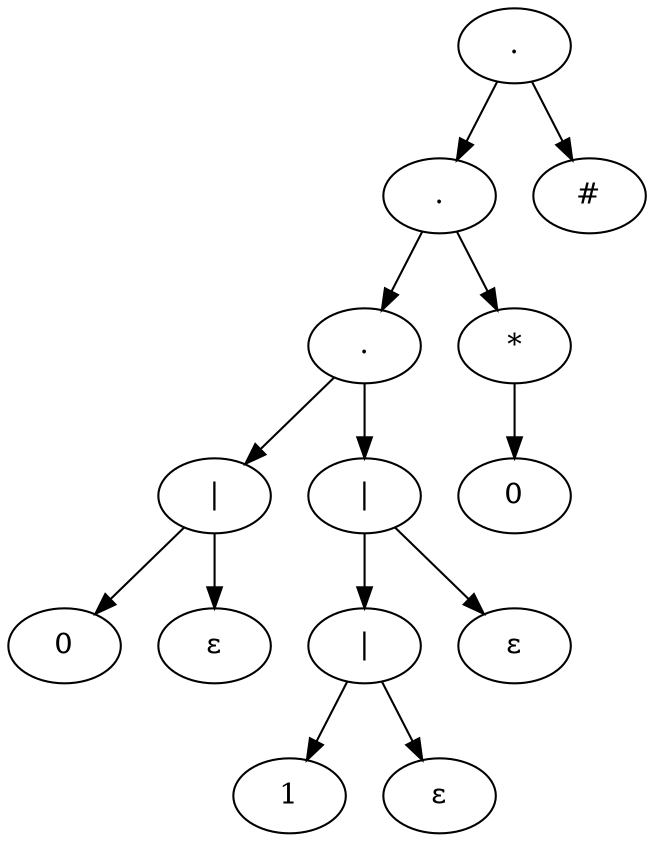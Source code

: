 digraph "TreeImage/Tree10" {
	A0 [label="."]
	A1 [label="."]
	A2 [label="."]
	A3 [label="|"]
	A4 [label=0]
	A5 [label="ε"]
	A6 [label="|"]
	A7 [label="|"]
	A8 [label=1]
	A9 [label="ε"]
	A10 [label="ε"]
	A11 [label="*"]
	A12 [label=0]
	A13 [label="#"]
	A3 -> A4
	A3 -> A5
	A2 -> A3
	A7 -> A8
	A7 -> A9
	A6 -> A7
	A6 -> A10
	A2 -> A6
	A1 -> A2
	A11 -> A12
	A1 -> A11
	A0 -> A1
	A0 -> A13
}
